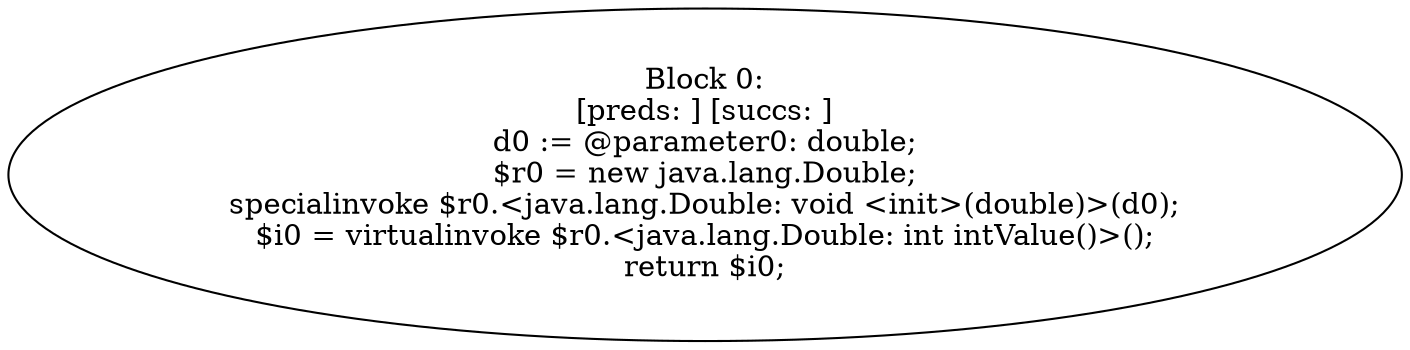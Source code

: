 digraph "unitGraph" {
    "Block 0:
[preds: ] [succs: ]
d0 := @parameter0: double;
$r0 = new java.lang.Double;
specialinvoke $r0.<java.lang.Double: void <init>(double)>(d0);
$i0 = virtualinvoke $r0.<java.lang.Double: int intValue()>();
return $i0;
"
}
